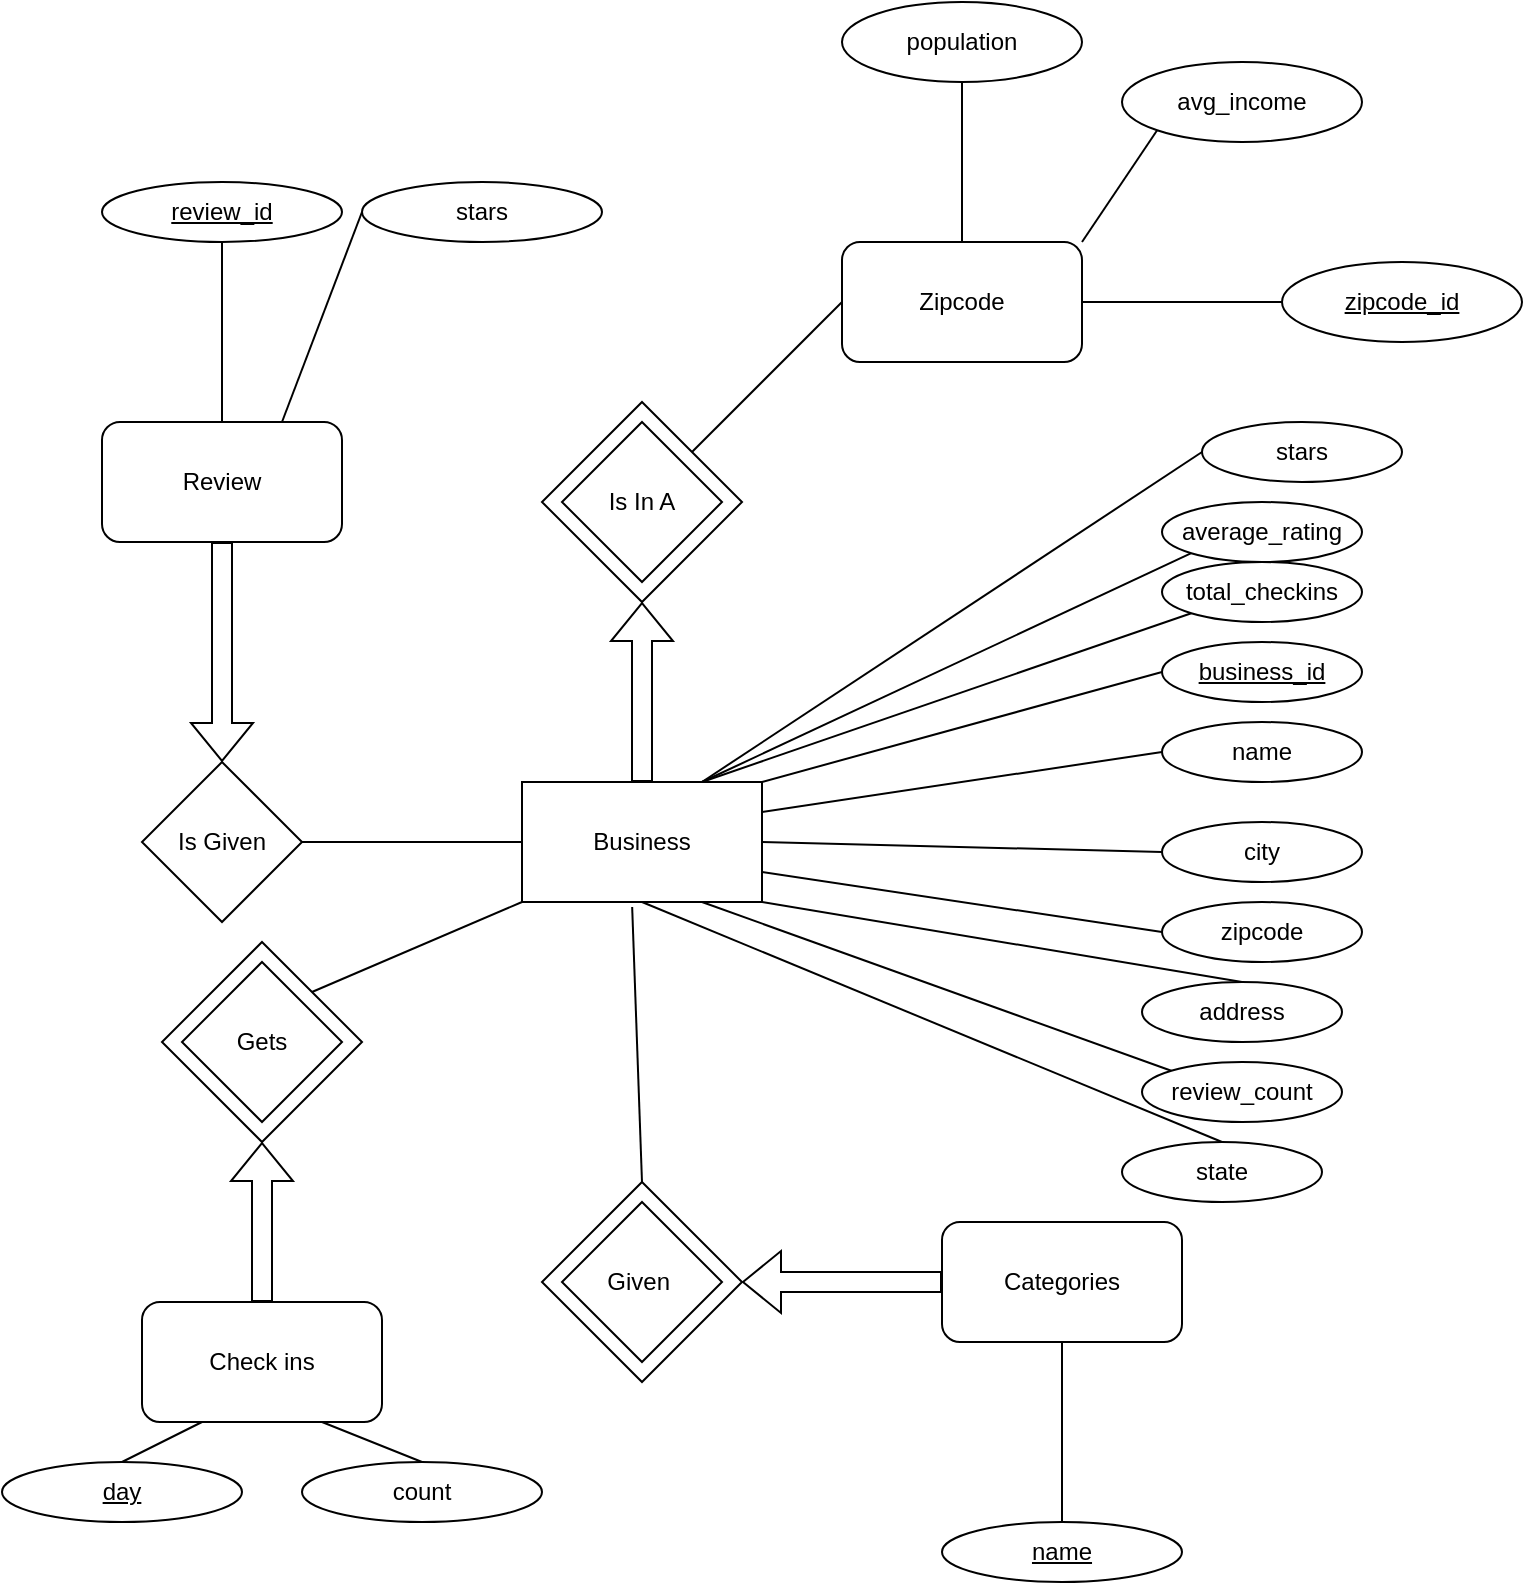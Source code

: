 <mxfile version="23.1.5" type="device">
  <diagram name="Page-1" id="6n-J5g_K_azvaHgRA2Qa">
    <mxGraphModel dx="1098" dy="988" grid="1" gridSize="10" guides="1" tooltips="1" connect="1" arrows="1" fold="1" page="1" pageScale="1" pageWidth="850" pageHeight="1100" math="0" shadow="0">
      <root>
        <mxCell id="0" />
        <mxCell id="1" parent="0" />
        <mxCell id="tOPItyW_QtGc_ApnApGJ-1" value="Business" style="rounded=0;whiteSpace=wrap;html=1;" vertex="1" parent="1">
          <mxGeometry x="350" y="500" width="120" height="60" as="geometry" />
        </mxCell>
        <mxCell id="tOPItyW_QtGc_ApnApGJ-2" value="" style="endArrow=none;html=1;rounded=0;exitX=1;exitY=0.25;exitDx=0;exitDy=0;entryX=0;entryY=0.5;entryDx=0;entryDy=0;" edge="1" parent="1" source="tOPItyW_QtGc_ApnApGJ-1" target="tOPItyW_QtGc_ApnApGJ-3">
          <mxGeometry width="50" height="50" relative="1" as="geometry">
            <mxPoint x="500" y="560" as="sourcePoint" />
            <mxPoint x="540" y="500" as="targetPoint" />
          </mxGeometry>
        </mxCell>
        <mxCell id="tOPItyW_QtGc_ApnApGJ-3" value="name" style="ellipse;whiteSpace=wrap;html=1;" vertex="1" parent="1">
          <mxGeometry x="670" y="470" width="100" height="30" as="geometry" />
        </mxCell>
        <mxCell id="tOPItyW_QtGc_ApnApGJ-4" value="&lt;u&gt;business_id&lt;/u&gt;" style="ellipse;whiteSpace=wrap;html=1;" vertex="1" parent="1">
          <mxGeometry x="670" y="430" width="100" height="30" as="geometry" />
        </mxCell>
        <mxCell id="tOPItyW_QtGc_ApnApGJ-5" value="city" style="ellipse;whiteSpace=wrap;html=1;" vertex="1" parent="1">
          <mxGeometry x="670" y="520" width="100" height="30" as="geometry" />
        </mxCell>
        <mxCell id="tOPItyW_QtGc_ApnApGJ-6" value="state" style="ellipse;whiteSpace=wrap;html=1;" vertex="1" parent="1">
          <mxGeometry x="650" y="680" width="100" height="30" as="geometry" />
        </mxCell>
        <mxCell id="tOPItyW_QtGc_ApnApGJ-7" value="zipcode" style="ellipse;whiteSpace=wrap;html=1;" vertex="1" parent="1">
          <mxGeometry x="670" y="560" width="100" height="30" as="geometry" />
        </mxCell>
        <mxCell id="tOPItyW_QtGc_ApnApGJ-8" value="address" style="ellipse;whiteSpace=wrap;html=1;" vertex="1" parent="1">
          <mxGeometry x="660" y="600" width="100" height="30" as="geometry" />
        </mxCell>
        <mxCell id="tOPItyW_QtGc_ApnApGJ-9" value="review_count" style="ellipse;whiteSpace=wrap;html=1;" vertex="1" parent="1">
          <mxGeometry x="660" y="640" width="100" height="30" as="geometry" />
        </mxCell>
        <mxCell id="tOPItyW_QtGc_ApnApGJ-10" value="total_checkins" style="ellipse;whiteSpace=wrap;html=1;" vertex="1" parent="1">
          <mxGeometry x="670" y="390" width="100" height="30" as="geometry" />
        </mxCell>
        <mxCell id="tOPItyW_QtGc_ApnApGJ-11" value="average_rating" style="ellipse;whiteSpace=wrap;html=1;" vertex="1" parent="1">
          <mxGeometry x="670" y="360" width="100" height="30" as="geometry" />
        </mxCell>
        <mxCell id="tOPItyW_QtGc_ApnApGJ-12" value="stars" style="ellipse;whiteSpace=wrap;html=1;" vertex="1" parent="1">
          <mxGeometry x="690" y="320" width="100" height="30" as="geometry" />
        </mxCell>
        <mxCell id="tOPItyW_QtGc_ApnApGJ-13" value="" style="endArrow=none;html=1;rounded=0;exitX=1;exitY=0.25;exitDx=0;exitDy=0;entryX=0;entryY=0.5;entryDx=0;entryDy=0;" edge="1" parent="1" target="tOPItyW_QtGc_ApnApGJ-4">
          <mxGeometry width="50" height="50" relative="1" as="geometry">
            <mxPoint x="470" y="500" as="sourcePoint" />
            <mxPoint x="550" y="450" as="targetPoint" />
          </mxGeometry>
        </mxCell>
        <mxCell id="tOPItyW_QtGc_ApnApGJ-14" value="" style="endArrow=none;html=1;rounded=0;exitX=1;exitY=0.5;exitDx=0;exitDy=0;entryX=0;entryY=0.5;entryDx=0;entryDy=0;" edge="1" parent="1" source="tOPItyW_QtGc_ApnApGJ-1" target="tOPItyW_QtGc_ApnApGJ-5">
          <mxGeometry width="50" height="50" relative="1" as="geometry">
            <mxPoint x="490" y="535" as="sourcePoint" />
            <mxPoint x="570" y="530" as="targetPoint" />
          </mxGeometry>
        </mxCell>
        <mxCell id="tOPItyW_QtGc_ApnApGJ-15" value="" style="endArrow=none;html=1;rounded=0;exitX=1;exitY=0.75;exitDx=0;exitDy=0;entryX=0;entryY=0.5;entryDx=0;entryDy=0;" edge="1" parent="1" source="tOPItyW_QtGc_ApnApGJ-1" target="tOPItyW_QtGc_ApnApGJ-7">
          <mxGeometry width="50" height="50" relative="1" as="geometry">
            <mxPoint x="500" y="545" as="sourcePoint" />
            <mxPoint x="580" y="525" as="targetPoint" />
          </mxGeometry>
        </mxCell>
        <mxCell id="tOPItyW_QtGc_ApnApGJ-16" value="" style="endArrow=none;html=1;rounded=0;exitX=1;exitY=1;exitDx=0;exitDy=0;entryX=0.5;entryY=0;entryDx=0;entryDy=0;" edge="1" parent="1" source="tOPItyW_QtGc_ApnApGJ-1" target="tOPItyW_QtGc_ApnApGJ-8">
          <mxGeometry width="50" height="50" relative="1" as="geometry">
            <mxPoint x="510" y="555" as="sourcePoint" />
            <mxPoint x="590" y="535" as="targetPoint" />
          </mxGeometry>
        </mxCell>
        <mxCell id="tOPItyW_QtGc_ApnApGJ-17" value="" style="endArrow=none;html=1;rounded=0;exitX=0.75;exitY=1;exitDx=0;exitDy=0;entryX=0;entryY=0;entryDx=0;entryDy=0;" edge="1" parent="1" source="tOPItyW_QtGc_ApnApGJ-1" target="tOPItyW_QtGc_ApnApGJ-9">
          <mxGeometry width="50" height="50" relative="1" as="geometry">
            <mxPoint x="520" y="565" as="sourcePoint" />
            <mxPoint x="520" y="610" as="targetPoint" />
          </mxGeometry>
        </mxCell>
        <mxCell id="tOPItyW_QtGc_ApnApGJ-18" value="" style="endArrow=none;html=1;rounded=0;exitX=0.5;exitY=1;exitDx=0;exitDy=0;entryX=0.5;entryY=0;entryDx=0;entryDy=0;" edge="1" parent="1" source="tOPItyW_QtGc_ApnApGJ-1" target="tOPItyW_QtGc_ApnApGJ-6">
          <mxGeometry width="50" height="50" relative="1" as="geometry">
            <mxPoint x="530" y="575" as="sourcePoint" />
            <mxPoint x="610" y="555" as="targetPoint" />
          </mxGeometry>
        </mxCell>
        <mxCell id="tOPItyW_QtGc_ApnApGJ-19" value="" style="endArrow=none;html=1;rounded=0;exitX=0.75;exitY=0;exitDx=0;exitDy=0;entryX=0;entryY=1;entryDx=0;entryDy=0;" edge="1" parent="1" source="tOPItyW_QtGc_ApnApGJ-1" target="tOPItyW_QtGc_ApnApGJ-10">
          <mxGeometry width="50" height="50" relative="1" as="geometry">
            <mxPoint x="540" y="585" as="sourcePoint" />
            <mxPoint x="620" y="565" as="targetPoint" />
          </mxGeometry>
        </mxCell>
        <mxCell id="tOPItyW_QtGc_ApnApGJ-20" value="" style="endArrow=none;html=1;rounded=0;exitX=0.75;exitY=0;exitDx=0;exitDy=0;entryX=0;entryY=1;entryDx=0;entryDy=0;" edge="1" parent="1" source="tOPItyW_QtGc_ApnApGJ-1" target="tOPItyW_QtGc_ApnApGJ-11">
          <mxGeometry width="50" height="50" relative="1" as="geometry">
            <mxPoint x="550" y="595" as="sourcePoint" />
            <mxPoint x="510" y="410" as="targetPoint" />
          </mxGeometry>
        </mxCell>
        <mxCell id="tOPItyW_QtGc_ApnApGJ-21" value="" style="endArrow=none;html=1;rounded=0;entryX=0;entryY=0.5;entryDx=0;entryDy=0;exitX=0.75;exitY=0;exitDx=0;exitDy=0;" edge="1" parent="1" source="tOPItyW_QtGc_ApnApGJ-1" target="tOPItyW_QtGc_ApnApGJ-12">
          <mxGeometry width="50" height="50" relative="1" as="geometry">
            <mxPoint x="380" y="500" as="sourcePoint" />
            <mxPoint x="550" y="350" as="targetPoint" />
          </mxGeometry>
        </mxCell>
        <mxCell id="tOPItyW_QtGc_ApnApGJ-22" value="" style="endArrow=none;html=1;rounded=0;entryX=0;entryY=0.5;entryDx=0;entryDy=0;exitX=1;exitY=0.5;exitDx=0;exitDy=0;" edge="1" parent="1" source="tOPItyW_QtGc_ApnApGJ-23" target="tOPItyW_QtGc_ApnApGJ-1">
          <mxGeometry width="50" height="50" relative="1" as="geometry">
            <mxPoint x="250" y="530" as="sourcePoint" />
            <mxPoint x="270" y="530" as="targetPoint" />
          </mxGeometry>
        </mxCell>
        <mxCell id="tOPItyW_QtGc_ApnApGJ-23" value="Is Given" style="rhombus;whiteSpace=wrap;html=1;" vertex="1" parent="1">
          <mxGeometry x="160" y="490" width="80" height="80" as="geometry" />
        </mxCell>
        <mxCell id="tOPItyW_QtGc_ApnApGJ-25" value="Review" style="rounded=1;whiteSpace=wrap;html=1;" vertex="1" parent="1">
          <mxGeometry x="140" y="320" width="120" height="60" as="geometry" />
        </mxCell>
        <mxCell id="tOPItyW_QtGc_ApnApGJ-26" value="" style="endArrow=none;html=1;rounded=0;exitX=0.5;exitY=0;exitDx=0;exitDy=0;entryX=0.5;entryY=1;entryDx=0;entryDy=0;" edge="1" parent="1" source="tOPItyW_QtGc_ApnApGJ-25" target="tOPItyW_QtGc_ApnApGJ-27">
          <mxGeometry width="50" height="50" relative="1" as="geometry">
            <mxPoint x="210" y="270" as="sourcePoint" />
            <mxPoint x="200" y="240" as="targetPoint" />
          </mxGeometry>
        </mxCell>
        <mxCell id="tOPItyW_QtGc_ApnApGJ-27" value="&lt;u&gt;review_id&lt;/u&gt;" style="ellipse;whiteSpace=wrap;html=1;" vertex="1" parent="1">
          <mxGeometry x="140" y="200" width="120" height="30" as="geometry" />
        </mxCell>
        <mxCell id="tOPItyW_QtGc_ApnApGJ-30" value="" style="shape=flexArrow;endArrow=classic;html=1;rounded=0;entryX=0.5;entryY=0;entryDx=0;entryDy=0;exitX=0.5;exitY=1;exitDx=0;exitDy=0;" edge="1" parent="1" source="tOPItyW_QtGc_ApnApGJ-25" target="tOPItyW_QtGc_ApnApGJ-23">
          <mxGeometry width="50" height="50" relative="1" as="geometry">
            <mxPoint x="150" y="470" as="sourcePoint" />
            <mxPoint x="200" y="420" as="targetPoint" />
          </mxGeometry>
        </mxCell>
        <mxCell id="tOPItyW_QtGc_ApnApGJ-31" value="stars" style="ellipse;whiteSpace=wrap;html=1;" vertex="1" parent="1">
          <mxGeometry x="270" y="200" width="120" height="30" as="geometry" />
        </mxCell>
        <mxCell id="tOPItyW_QtGc_ApnApGJ-32" value="" style="endArrow=none;html=1;rounded=0;exitX=0.75;exitY=0;exitDx=0;exitDy=0;entryX=0;entryY=0.5;entryDx=0;entryDy=0;" edge="1" parent="1" source="tOPItyW_QtGc_ApnApGJ-25" target="tOPItyW_QtGc_ApnApGJ-31">
          <mxGeometry width="50" height="50" relative="1" as="geometry">
            <mxPoint x="210" y="330" as="sourcePoint" />
            <mxPoint x="210" y="240" as="targetPoint" />
          </mxGeometry>
        </mxCell>
        <mxCell id="tOPItyW_QtGc_ApnApGJ-36" value="Gets" style="rhombus;whiteSpace=wrap;html=1;" vertex="1" parent="1">
          <mxGeometry x="180" y="590" width="80" height="80" as="geometry" />
        </mxCell>
        <mxCell id="tOPItyW_QtGc_ApnApGJ-37" value="" style="endArrow=none;html=1;rounded=0;entryX=0;entryY=1;entryDx=0;entryDy=0;exitX=1;exitY=0;exitDx=0;exitDy=0;" edge="1" parent="1" source="tOPItyW_QtGc_ApnApGJ-39" target="tOPItyW_QtGc_ApnApGJ-1">
          <mxGeometry width="50" height="50" relative="1" as="geometry">
            <mxPoint x="290" y="580" as="sourcePoint" />
            <mxPoint x="360" y="540" as="targetPoint" />
          </mxGeometry>
        </mxCell>
        <mxCell id="tOPItyW_QtGc_ApnApGJ-39" value="" style="rhombus;whiteSpace=wrap;html=1;fillColor=none;" vertex="1" parent="1">
          <mxGeometry x="170" y="580" width="100" height="100" as="geometry" />
        </mxCell>
        <mxCell id="tOPItyW_QtGc_ApnApGJ-40" value="Check ins" style="rounded=1;whiteSpace=wrap;html=1;" vertex="1" parent="1">
          <mxGeometry x="160" y="760" width="120" height="60" as="geometry" />
        </mxCell>
        <mxCell id="tOPItyW_QtGc_ApnApGJ-41" value="" style="endArrow=none;html=1;rounded=0;entryX=0.25;entryY=1;entryDx=0;entryDy=0;exitX=0.5;exitY=0;exitDx=0;exitDy=0;" edge="1" parent="1" source="tOPItyW_QtGc_ApnApGJ-43" target="tOPItyW_QtGc_ApnApGJ-40">
          <mxGeometry width="50" height="50" relative="1" as="geometry">
            <mxPoint x="140" y="870" as="sourcePoint" />
            <mxPoint x="200" y="870" as="targetPoint" />
          </mxGeometry>
        </mxCell>
        <mxCell id="tOPItyW_QtGc_ApnApGJ-43" value="&lt;u&gt;day&lt;/u&gt;" style="ellipse;whiteSpace=wrap;html=1;" vertex="1" parent="1">
          <mxGeometry x="90" y="840" width="120" height="30" as="geometry" />
        </mxCell>
        <mxCell id="tOPItyW_QtGc_ApnApGJ-45" value="" style="endArrow=none;html=1;rounded=0;entryX=0.75;entryY=1;entryDx=0;entryDy=0;exitX=0.5;exitY=0;exitDx=0;exitDy=0;" edge="1" parent="1" source="tOPItyW_QtGc_ApnApGJ-46" target="tOPItyW_QtGc_ApnApGJ-40">
          <mxGeometry width="50" height="50" relative="1" as="geometry">
            <mxPoint x="350" y="870" as="sourcePoint" />
            <mxPoint x="230" y="830" as="targetPoint" />
          </mxGeometry>
        </mxCell>
        <mxCell id="tOPItyW_QtGc_ApnApGJ-46" value="count" style="ellipse;whiteSpace=wrap;html=1;" vertex="1" parent="1">
          <mxGeometry x="240" y="840" width="120" height="30" as="geometry" />
        </mxCell>
        <mxCell id="tOPItyW_QtGc_ApnApGJ-47" value="" style="endArrow=none;html=1;rounded=0;entryX=0.459;entryY=1.041;entryDx=0;entryDy=0;entryPerimeter=0;exitX=0.5;exitY=0;exitDx=0;exitDy=0;" edge="1" parent="1" source="tOPItyW_QtGc_ApnApGJ-48" target="tOPItyW_QtGc_ApnApGJ-1">
          <mxGeometry width="50" height="50" relative="1" as="geometry">
            <mxPoint x="410" y="700" as="sourcePoint" />
            <mxPoint x="360" y="570" as="targetPoint" />
          </mxGeometry>
        </mxCell>
        <mxCell id="tOPItyW_QtGc_ApnApGJ-48" value="" style="rhombus;whiteSpace=wrap;html=1;fillColor=none;" vertex="1" parent="1">
          <mxGeometry x="360" y="700" width="100" height="100" as="geometry" />
        </mxCell>
        <mxCell id="tOPItyW_QtGc_ApnApGJ-50" value="Given&amp;nbsp;" style="rhombus;whiteSpace=wrap;html=1;" vertex="1" parent="1">
          <mxGeometry x="370" y="710" width="80" height="80" as="geometry" />
        </mxCell>
        <mxCell id="tOPItyW_QtGc_ApnApGJ-52" value="Categories" style="rounded=1;whiteSpace=wrap;html=1;" vertex="1" parent="1">
          <mxGeometry x="560" y="720" width="120" height="60" as="geometry" />
        </mxCell>
        <mxCell id="tOPItyW_QtGc_ApnApGJ-53" value="" style="endArrow=none;html=1;rounded=0;entryX=0.5;entryY=1;entryDx=0;entryDy=0;exitX=0.5;exitY=0;exitDx=0;exitDy=0;" edge="1" parent="1" source="tOPItyW_QtGc_ApnApGJ-54" target="tOPItyW_QtGc_ApnApGJ-52">
          <mxGeometry width="50" height="50" relative="1" as="geometry">
            <mxPoint x="620" y="850" as="sourcePoint" />
            <mxPoint x="660" y="820" as="targetPoint" />
          </mxGeometry>
        </mxCell>
        <mxCell id="tOPItyW_QtGc_ApnApGJ-54" value="&lt;u&gt;name&lt;/u&gt;" style="ellipse;whiteSpace=wrap;html=1;" vertex="1" parent="1">
          <mxGeometry x="560" y="870" width="120" height="30" as="geometry" />
        </mxCell>
        <mxCell id="tOPItyW_QtGc_ApnApGJ-55" value="" style="rhombus;whiteSpace=wrap;html=1;fillColor=none;" vertex="1" parent="1">
          <mxGeometry x="360" y="310" width="100" height="100" as="geometry" />
        </mxCell>
        <mxCell id="tOPItyW_QtGc_ApnApGJ-56" value="Is In A" style="rhombus;whiteSpace=wrap;html=1;" vertex="1" parent="1">
          <mxGeometry x="370" y="320" width="80" height="80" as="geometry" />
        </mxCell>
        <mxCell id="tOPItyW_QtGc_ApnApGJ-58" value="" style="endArrow=none;html=1;rounded=0;exitX=1;exitY=0;exitDx=0;exitDy=0;entryX=0;entryY=0.5;entryDx=0;entryDy=0;" edge="1" parent="1" source="tOPItyW_QtGc_ApnApGJ-55" target="tOPItyW_QtGc_ApnApGJ-60">
          <mxGeometry width="50" height="50" relative="1" as="geometry">
            <mxPoint x="500" y="320" as="sourcePoint" />
            <mxPoint x="510" y="270" as="targetPoint" />
          </mxGeometry>
        </mxCell>
        <mxCell id="tOPItyW_QtGc_ApnApGJ-60" value="Zipcode" style="rounded=1;whiteSpace=wrap;html=1;" vertex="1" parent="1">
          <mxGeometry x="510" y="230" width="120" height="60" as="geometry" />
        </mxCell>
        <mxCell id="tOPItyW_QtGc_ApnApGJ-61" value="" style="endArrow=none;html=1;rounded=0;exitX=0.5;exitY=0;exitDx=0;exitDy=0;entryX=0.5;entryY=1;entryDx=0;entryDy=0;" edge="1" parent="1" source="tOPItyW_QtGc_ApnApGJ-60" target="tOPItyW_QtGc_ApnApGJ-62">
          <mxGeometry width="50" height="50" relative="1" as="geometry">
            <mxPoint x="445" y="345" as="sourcePoint" />
            <mxPoint x="570" y="130" as="targetPoint" />
          </mxGeometry>
        </mxCell>
        <mxCell id="tOPItyW_QtGc_ApnApGJ-62" value="population" style="ellipse;whiteSpace=wrap;html=1;" vertex="1" parent="1">
          <mxGeometry x="510" y="110" width="120" height="40" as="geometry" />
        </mxCell>
        <mxCell id="tOPItyW_QtGc_ApnApGJ-63" value="" style="endArrow=none;html=1;rounded=0;exitX=1;exitY=0;exitDx=0;exitDy=0;entryX=0;entryY=1;entryDx=0;entryDy=0;" edge="1" parent="1" source="tOPItyW_QtGc_ApnApGJ-60" target="tOPItyW_QtGc_ApnApGJ-64">
          <mxGeometry width="50" height="50" relative="1" as="geometry">
            <mxPoint x="660" y="240" as="sourcePoint" />
            <mxPoint x="670" y="160" as="targetPoint" />
          </mxGeometry>
        </mxCell>
        <mxCell id="tOPItyW_QtGc_ApnApGJ-64" value="avg_income" style="ellipse;whiteSpace=wrap;html=1;" vertex="1" parent="1">
          <mxGeometry x="650" y="140" width="120" height="40" as="geometry" />
        </mxCell>
        <mxCell id="tOPItyW_QtGc_ApnApGJ-65" value="" style="endArrow=none;html=1;rounded=0;exitX=1;exitY=0.5;exitDx=0;exitDy=0;entryX=0;entryY=0.5;entryDx=0;entryDy=0;" edge="1" parent="1" source="tOPItyW_QtGc_ApnApGJ-60" target="tOPItyW_QtGc_ApnApGJ-66">
          <mxGeometry width="50" height="50" relative="1" as="geometry">
            <mxPoint x="680" y="280" as="sourcePoint" />
            <mxPoint x="720" y="260" as="targetPoint" />
          </mxGeometry>
        </mxCell>
        <mxCell id="tOPItyW_QtGc_ApnApGJ-66" value="&lt;u&gt;zipcode_id&lt;/u&gt;" style="ellipse;whiteSpace=wrap;html=1;" vertex="1" parent="1">
          <mxGeometry x="730" y="240" width="120" height="40" as="geometry" />
        </mxCell>
        <mxCell id="tOPItyW_QtGc_ApnApGJ-67" value="" style="shape=flexArrow;endArrow=classic;html=1;rounded=0;exitX=0.5;exitY=0;exitDx=0;exitDy=0;entryX=0.5;entryY=1;entryDx=0;entryDy=0;" edge="1" parent="1" source="tOPItyW_QtGc_ApnApGJ-40" target="tOPItyW_QtGc_ApnApGJ-39">
          <mxGeometry width="50" height="50" relative="1" as="geometry">
            <mxPoint x="120" y="720" as="sourcePoint" />
            <mxPoint x="220" y="680" as="targetPoint" />
          </mxGeometry>
        </mxCell>
        <mxCell id="tOPItyW_QtGc_ApnApGJ-68" value="" style="shape=flexArrow;endArrow=classic;html=1;rounded=0;exitX=0;exitY=0.5;exitDx=0;exitDy=0;entryX=1;entryY=0.5;entryDx=0;entryDy=0;" edge="1" parent="1" source="tOPItyW_QtGc_ApnApGJ-52" target="tOPItyW_QtGc_ApnApGJ-48">
          <mxGeometry width="50" height="50" relative="1" as="geometry">
            <mxPoint x="230" y="770" as="sourcePoint" />
            <mxPoint x="230" y="690" as="targetPoint" />
          </mxGeometry>
        </mxCell>
        <mxCell id="tOPItyW_QtGc_ApnApGJ-70" value="" style="shape=flexArrow;endArrow=classic;html=1;rounded=0;entryX=0.5;entryY=1;entryDx=0;entryDy=0;exitX=0.5;exitY=0;exitDx=0;exitDy=0;" edge="1" parent="1" source="tOPItyW_QtGc_ApnApGJ-1" target="tOPItyW_QtGc_ApnApGJ-55">
          <mxGeometry width="50" height="50" relative="1" as="geometry">
            <mxPoint x="340" y="480" as="sourcePoint" />
            <mxPoint x="390" y="430" as="targetPoint" />
          </mxGeometry>
        </mxCell>
      </root>
    </mxGraphModel>
  </diagram>
</mxfile>
